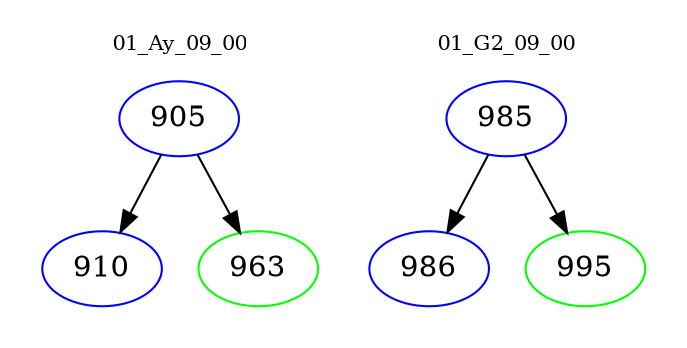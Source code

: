 digraph{
subgraph cluster_0 {
color = white
label = "01_Ay_09_00";
fontsize=10;
T0_905 [label="905", color="blue"]
T0_905 -> T0_910 [color="black"]
T0_910 [label="910", color="blue"]
T0_905 -> T0_963 [color="black"]
T0_963 [label="963", color="green"]
}
subgraph cluster_1 {
color = white
label = "01_G2_09_00";
fontsize=10;
T1_985 [label="985", color="blue"]
T1_985 -> T1_986 [color="black"]
T1_986 [label="986", color="blue"]
T1_985 -> T1_995 [color="black"]
T1_995 [label="995", color="green"]
}
}
